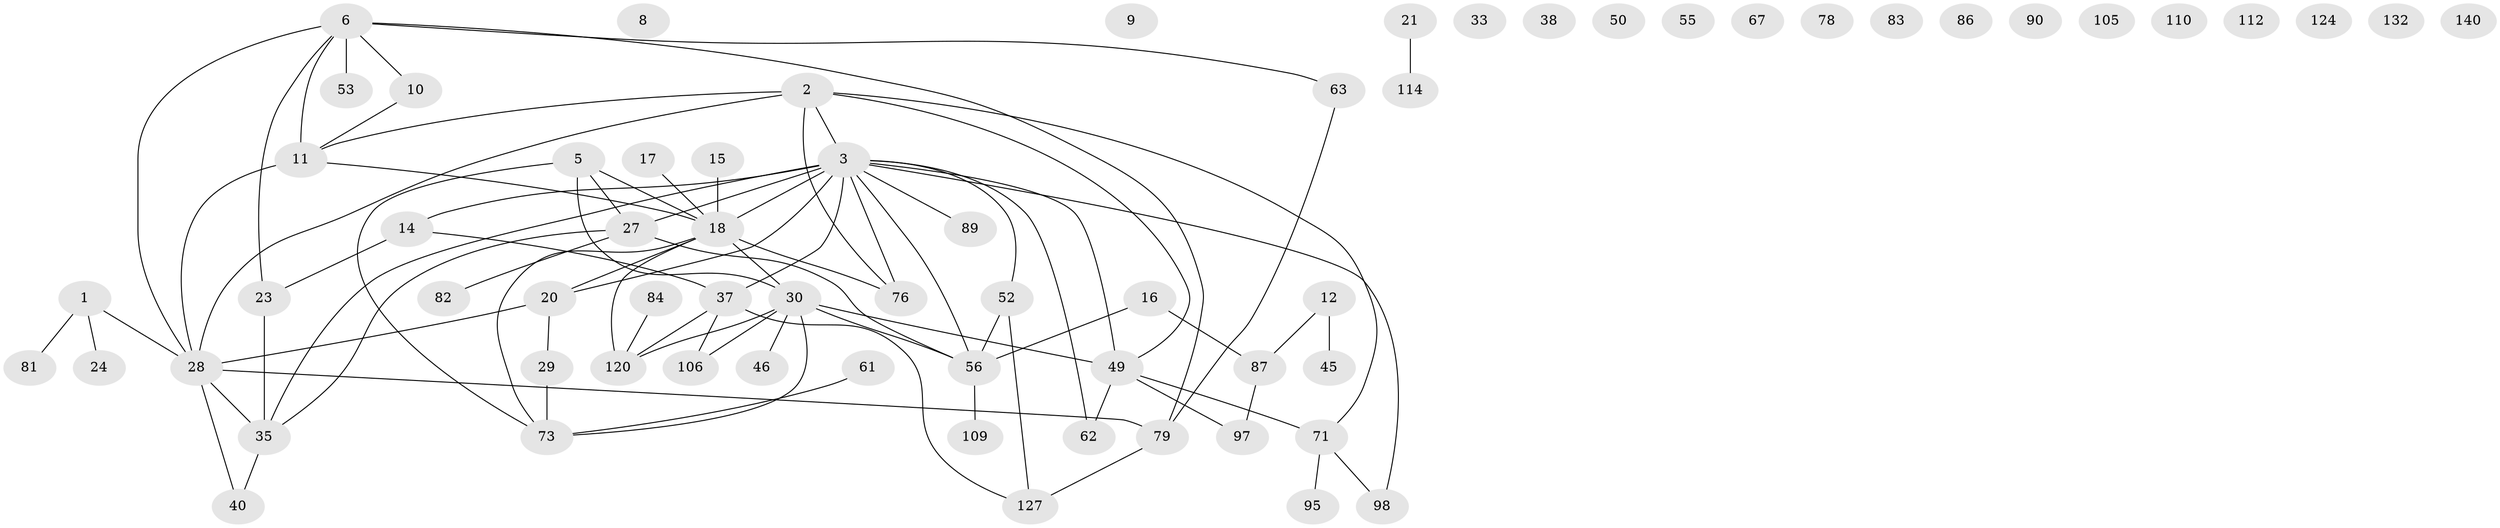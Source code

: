 // original degree distribution, {3: 0.24647887323943662, 4: 0.07746478873239436, 2: 0.2605633802816901, 0: 0.11971830985915492, 1: 0.18309859154929578, 5: 0.09154929577464789, 6: 0.02112676056338028}
// Generated by graph-tools (version 1.1) at 2025/16/03/04/25 18:16:25]
// undirected, 67 vertices, 83 edges
graph export_dot {
graph [start="1"]
  node [color=gray90,style=filled];
  1 [super="+99+93"];
  2 [super="+4+51"];
  3 [super="+142+41+19+13"];
  5 [super="+88"];
  6 [super="+26+36"];
  8;
  9;
  10 [super="+39"];
  11 [super="+96+54"];
  12 [super="+57"];
  14;
  15;
  16 [super="+75"];
  17;
  18 [super="+43+22"];
  20 [super="+113+138"];
  21 [super="+32"];
  23 [super="+119"];
  24 [super="+129+34"];
  27 [super="+68+66+60"];
  28 [super="+44+42+94"];
  29;
  30 [super="+58+70+65"];
  33;
  35 [super="+47"];
  37 [super="+92"];
  38;
  40;
  45;
  46;
  49 [super="+108"];
  50;
  52 [super="+77"];
  53;
  55;
  56 [super="+64+135+101"];
  61;
  62 [super="+141"];
  63;
  67;
  71 [super="+117"];
  73 [super="+126+116"];
  76;
  78;
  79 [super="+115+125"];
  81;
  82;
  83;
  84;
  86;
  87 [super="+139+103"];
  89;
  90;
  95;
  97 [super="+100"];
  98;
  105;
  106;
  109;
  110;
  112;
  114 [super="+128"];
  120 [super="+133"];
  124;
  127 [super="+134"];
  132;
  140;
  1 -- 28 [weight=3];
  1 -- 81;
  1 -- 24;
  2 -- 28;
  2 -- 49;
  2 -- 71;
  2 -- 11;
  2 -- 76;
  2 -- 3;
  3 -- 62;
  3 -- 89;
  3 -- 14;
  3 -- 56;
  3 -- 37;
  3 -- 27;
  3 -- 18 [weight=3];
  3 -- 35;
  3 -- 98;
  3 -- 52;
  3 -- 20;
  3 -- 76;
  3 -- 49 [weight=2];
  5 -- 27;
  5 -- 73;
  5 -- 30;
  5 -- 18;
  6 -- 79;
  6 -- 63;
  6 -- 53;
  6 -- 23;
  6 -- 10;
  6 -- 28;
  6 -- 11;
  10 -- 11;
  11 -- 18;
  11 -- 28 [weight=2];
  12 -- 87;
  12 -- 45;
  14 -- 37;
  14 -- 23;
  15 -- 18;
  16 -- 87;
  16 -- 56;
  17 -- 18;
  18 -- 73;
  18 -- 120;
  18 -- 30 [weight=2];
  18 -- 20;
  18 -- 76;
  20 -- 29;
  20 -- 28 [weight=2];
  21 -- 114;
  23 -- 35;
  27 -- 35;
  27 -- 82;
  27 -- 56;
  28 -- 40;
  28 -- 35;
  28 -- 79;
  29 -- 73;
  30 -- 120;
  30 -- 56;
  30 -- 46;
  30 -- 106;
  30 -- 73;
  30 -- 49;
  35 -- 40;
  37 -- 120;
  37 -- 106;
  37 -- 127;
  49 -- 71;
  49 -- 97;
  49 -- 62;
  52 -- 56;
  52 -- 127;
  56 -- 109;
  61 -- 73;
  63 -- 79;
  71 -- 98;
  71 -- 95;
  79 -- 127;
  84 -- 120;
  87 -- 97;
}
